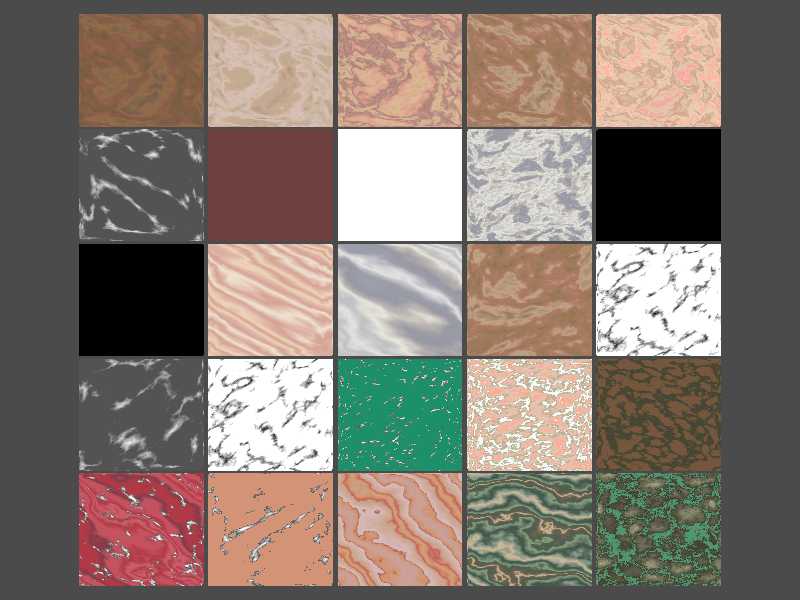 // This work is licensed under the Creative Commons Attribution-ShareAlike 3.0 Unported License.
// To view a copy of this license, visit http://creativecommons.org/licenses/by-sa/3.0/ or send a
// letter to Creative Commons, 444 Castro Street, Suite 900, Mountain View, California, 94041, USA.

// Persistence Of Vision Raytracer sample file.
//
// -w320 -h240
// -w800 -h600 +a0.3

#version 3.6;
global_settings { assumed_gamma 2.2 }

#include "colors.inc"
#include "textures.inc"
#include "shapes.inc"
#include "stones.inc"

camera {
   location <0, 0, -130>
   direction z*8
   right x*0.8
}

light_source {<500, 500, -1000> color White }
background { color Gray30 }

#declare Test =
intersection {
    intersection {
        object { Cube scale <1, 1, 0.95> }
        object { Disk_X scale 1.15 }
    }
    object { Disk_Y scale 1.15 }
    scale <1, 1.5, 1>
}

#default {
    finish {
        specular 0.35
        roughness 0.005
    }
}

union {
    object { Test texture { T_Stone1 } translate <-4.2, 6.2, 0> }
    object { Test texture { T_Stone2 } translate <-2.1, 6.2, 0> }
    object { Test texture { T_Stone3 } translate < 0.0, 6.2, 0> }
    object { Test texture { T_Stone4 } translate < 2.1, 6.2, 0> }
    object { Test texture { T_Stone5 } translate < 4.2, 6.2, 0> }
}

union {
    object { Test texture { T_Stone6 } translate <-4.2, 3.1, 0> }
    object { Test texture { T_Stone7 } translate <-2.1, 3.1, 0> }
    object { Test texture { T_Stone8 } translate < 0.0, 3.1, 0> }
    object { Test texture { T_Stone9 } translate < 2.1, 3.1, 0> }
    object { Test texture { T_Stone10} translate < 4.2, 3.1, 0> }
}

union {
    object { Test texture { T_Stone11 } translate <-4.2, 0.0, 0> }
    object { Test texture { T_Stone12 } translate <-2.1, 0.0, 0> }
    object { Test texture { T_Stone13 } translate < 0.0, 0.0, 0> }
    object { Test texture { T_Stone14 } translate < 2.1, 0.0, 0> }
    object { Test texture { T_Stone15}  translate < 4.2, 0.0, 0> }
}

union {
    object { Test texture { T_Stone16 } translate <-4.2,-3.1, 0> }
    object { Test texture { T_Stone17 } translate <-2.1,-3.1, 0> }
    object { Test texture { T_Stone18 } translate < 0.0,-3.1, 0> }
    object { Test texture { T_Stone19 } translate < 2.1,-3.1, 0> }
    object { Test texture { T_Stone20}  translate < 4.2,-3.1, 0> }
}

union {
    object { Test texture { T_Stone21 } translate <-4.2,-6.2, 0> }
    object { Test texture { T_Stone22 } translate <-2.1,-6.2, 0> }
    object { Test texture { T_Stone23 } translate < 0.0,-6.2, 0> }
    object { Test texture { T_Stone24 } translate < 2.1,-6.2, 0> }
    object { Test texture { T_Stone25}  translate < 4.2,-6.2, 0> }
}

